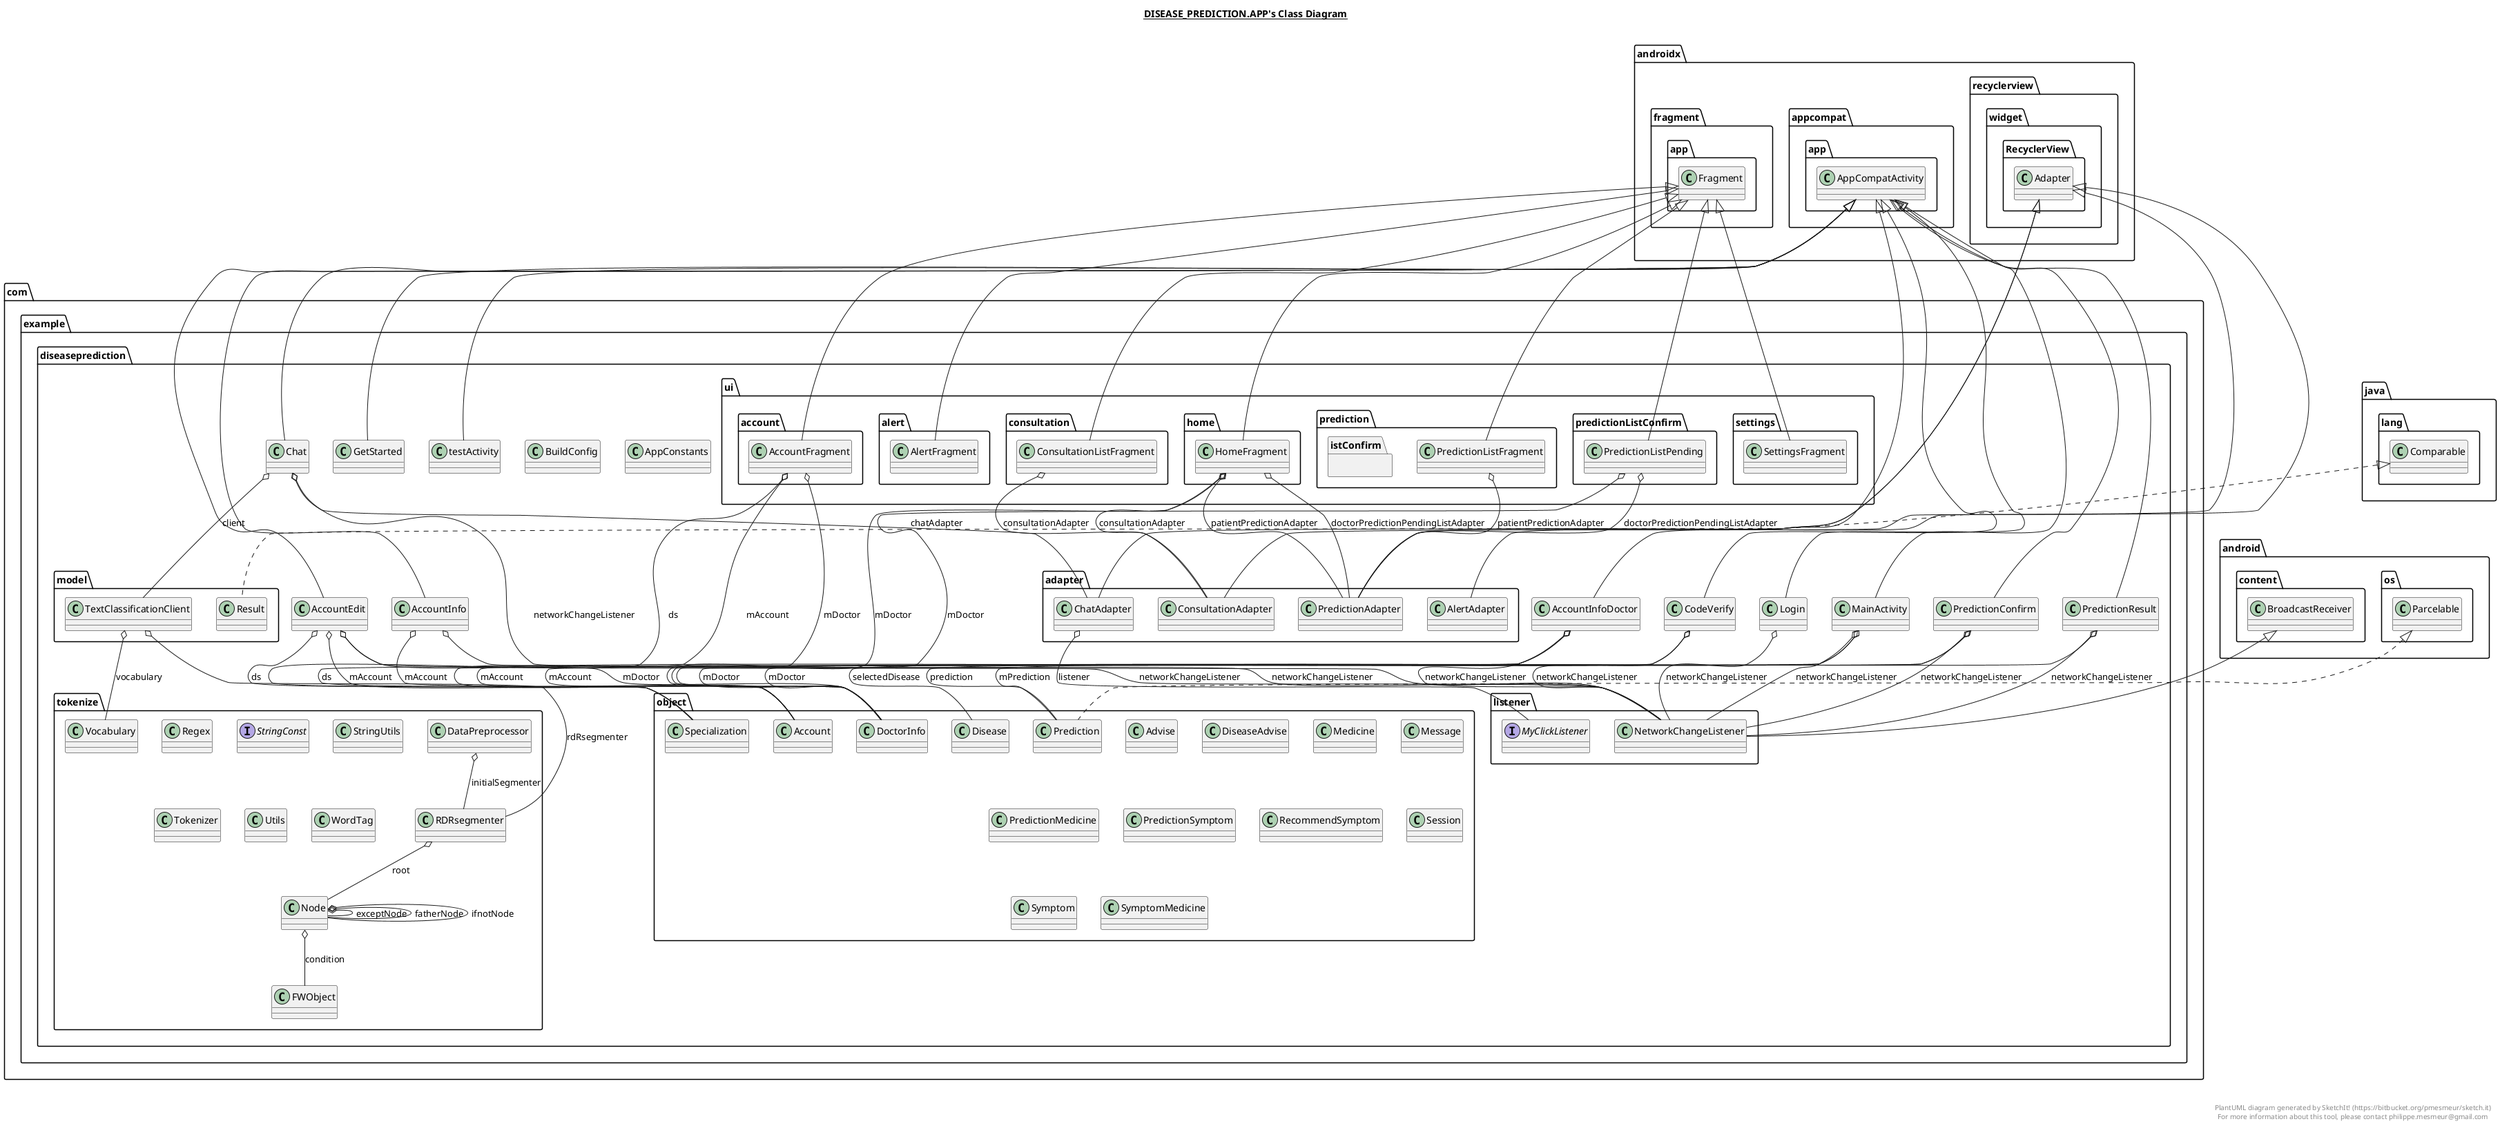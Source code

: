 @startuml

title __DISEASE_PREDICTION.APP's Class Diagram__\n

  namespace com.example.diseaseprediction {
    class com.example.diseaseprediction.AccountEdit {
    }
  }
  

  namespace com.example.diseaseprediction {
    class com.example.diseaseprediction.AccountInfo {
    }
  }
  

  namespace com.example.diseaseprediction {
    class com.example.diseaseprediction.AccountInfoDoctor {
    }
  }
  

  namespace com.example.diseaseprediction {
    class com.example.diseaseprediction.AppConstants {
    }
  }
  

  namespace com.example.diseaseprediction {
    class com.example.diseaseprediction.BuildConfig {
    }
  }
  

  namespace com.example.diseaseprediction {
    class com.example.diseaseprediction.Chat {
    }
  }
  

  namespace com.example.diseaseprediction {
    class com.example.diseaseprediction.CodeVerify {
    }
  }
  

  namespace com.example.diseaseprediction {
    class com.example.diseaseprediction.GetStarted {
    }
  }
  

  namespace com.example.diseaseprediction {
    class com.example.diseaseprediction.Login {
    }
  }
  

  namespace com.example.diseaseprediction {
    class com.example.diseaseprediction.MainActivity {
    }
  }
  

  namespace com.example.diseaseprediction {
    class com.example.diseaseprediction.PredictionConfirm {
    }
  }
  

  namespace com.example.diseaseprediction {
    class com.example.diseaseprediction.PredictionResult {
    }
  }
  

  namespace com.example.diseaseprediction {
    namespace adapter {
      class com.example.diseaseprediction.adapter.AlertAdapter {
      }
    }
  }
  

  namespace com.example.diseaseprediction {
    namespace adapter {
      class com.example.diseaseprediction.adapter.ChatAdapter {
      }
    }
  }
  

  namespace com.example.diseaseprediction {
    namespace adapter {
      class com.example.diseaseprediction.adapter.ConsultationAdapter {
      }
    }
  }
  

  namespace com.example.diseaseprediction {
    namespace adapter {
      class com.example.diseaseprediction.adapter.PredictionAdapter {
      }
    }
  }
  

  namespace com.example.diseaseprediction {
    namespace listener {
      interface com.example.diseaseprediction.listener.MyClickListener {
      }
    }
  }
  

  namespace com.example.diseaseprediction {
    namespace listener {
      class com.example.diseaseprediction.listener.NetworkChangeListener {
      }
    }
  }
  

  namespace com.example.diseaseprediction {
    namespace model {
      class com.example.diseaseprediction.model.Result {
      }
    }
  }
  

  namespace com.example.diseaseprediction {
    namespace model {
      class com.example.diseaseprediction.model.TextClassificationClient {
      }
    }
  }
  

  namespace com.example.diseaseprediction {
    namespace object {
      class com.example.diseaseprediction.object.Account {
      }
    }
  }
  

  namespace com.example.diseaseprediction {
    namespace object {
      class com.example.diseaseprediction.object.Advise {
      }
    }
  }
  

  namespace com.example.diseaseprediction {
    namespace object {
      class com.example.diseaseprediction.object.Disease {
      }
    }
  }
  

  namespace com.example.diseaseprediction {
    namespace object {
      class com.example.diseaseprediction.object.DiseaseAdvise {
      }
    }
  }
  

  namespace com.example.diseaseprediction {
    namespace object {
      class com.example.diseaseprediction.object.DoctorInfo {
      }
    }
  }
  

  namespace com.example.diseaseprediction {
    namespace object {
      class com.example.diseaseprediction.object.Medicine {
      }
    }
  }
  

  namespace com.example.diseaseprediction {
    namespace object {
      class com.example.diseaseprediction.object.Message {
      }
    }
  }
  

  namespace com.example.diseaseprediction {
    namespace object {
      class com.example.diseaseprediction.object.Prediction {
      }
    }
  }
  

  namespace com.example.diseaseprediction {
    namespace object {
      class com.example.diseaseprediction.object.PredictionMedicine {
      }
    }
  }
  

  namespace com.example.diseaseprediction {
    namespace object {
      class com.example.diseaseprediction.object.PredictionSymptom {
      }
    }
  }
  

  namespace com.example.diseaseprediction {
    namespace object {
      class com.example.diseaseprediction.object.RecommendSymptom {
      }
    }
  }
  

  namespace com.example.diseaseprediction {
    namespace object {
      class com.example.diseaseprediction.object.Session {
      }
    }
  }
  

  namespace com.example.diseaseprediction {
    namespace object {
      class com.example.diseaseprediction.object.Specialization {
      }
    }
  }
  

  namespace com.example.diseaseprediction {
    namespace object {
      class com.example.diseaseprediction.object.Symptom {
      }
    }
  }
  

  namespace com.example.diseaseprediction {
    namespace object {
      class com.example.diseaseprediction.object.SymptomMedicine {
      }
    }
  }
  

  namespace com.example.diseaseprediction {
    class com.example.diseaseprediction.testActivity {
    }
  }
  

  namespace com.example.diseaseprediction {
    namespace tokenize {
      class com.example.diseaseprediction.tokenize.DataPreprocessor {
      }
    }
  }
  

  namespace com.example.diseaseprediction {
    namespace tokenize {
      class com.example.diseaseprediction.tokenize.FWObject {
      }
    }
  }
  

  namespace com.example.diseaseprediction {
    namespace tokenize {
      class com.example.diseaseprediction.tokenize.Node {
      }
    }
  }
  

  namespace com.example.diseaseprediction {
    namespace tokenize {
      class com.example.diseaseprediction.tokenize.RDRsegmenter {
      }
    }
  }
  

  namespace com.example.diseaseprediction {
    namespace tokenize {
      class com.example.diseaseprediction.tokenize.Regex {
      }
    }
  }
  

  namespace com.example.diseaseprediction {
    namespace tokenize {
      interface com.example.diseaseprediction.tokenize.StringConst {
      }
    }
  }
  

  namespace com.example.diseaseprediction {
    namespace tokenize {
      class com.example.diseaseprediction.tokenize.StringUtils {
      }
    }
  }
  

  namespace com.example.diseaseprediction {
    namespace tokenize {
      class com.example.diseaseprediction.tokenize.Tokenizer {
      }
    }
  }
  

  namespace com.example.diseaseprediction {
    namespace tokenize {
      class com.example.diseaseprediction.tokenize.Utils {
      }
    }
  }
  

  namespace com.example.diseaseprediction {
    namespace tokenize {
      class com.example.diseaseprediction.tokenize.Vocabulary {
      }
    }
  }
  

  namespace com.example.diseaseprediction {
    namespace tokenize {
      class com.example.diseaseprediction.tokenize.WordTag {
      }
    }
  }
  

  namespace com.example.diseaseprediction {
    namespace ui.account {
      class com.example.diseaseprediction.ui.account.AccountFragment {
      }
    }
  }
  

  namespace com.example.diseaseprediction {
    namespace ui.alert {
      class com.example.diseaseprediction.ui.alert.AlertFragment {
      }
    }
  }
  

  namespace com.example.diseaseprediction {
    namespace ui.consultation {
      class com.example.diseaseprediction.ui.consultation.ConsultationListFragment {
      }
    }
  }
  

  namespace com.example.diseaseprediction {
    namespace ui.home {
      class com.example.diseaseprediction.ui.home.HomeFragment {
      }
    }
  }
  

  namespace com.example.diseaseprediction {
    namespace ui.prediction {
      class com.example.diseaseprediction.ui.prediction.PredictionListFragment {
      }
    }
  }
  

  namespace com.example.diseaseprediction {
    namespace ui.prediction {
      namespace istConfirm {
        class com.example.diseaseprediction.ui.predictionListConfirm.PredictionListPending {
        }
      }
    }
  }
  

  namespace com.example.diseaseprediction {
    namespace ui.settings {
      class com.example.diseaseprediction.ui.settings.SettingsFragment {
      }
    }
  }
  

  com.example.diseaseprediction.AccountEdit -up-|> androidx.appcompat.app.AppCompatActivity
  com.example.diseaseprediction.AccountEdit o-- com.example.diseaseprediction.object.Specialization : ds
  com.example.diseaseprediction.AccountEdit o-- com.example.diseaseprediction.object.Account : mAccount
  com.example.diseaseprediction.AccountEdit o-- com.example.diseaseprediction.object.DoctorInfo : mDoctor
  com.example.diseaseprediction.AccountEdit o-- com.example.diseaseprediction.listener.NetworkChangeListener : networkChangeListener
  com.example.diseaseprediction.AccountInfo -up-|> androidx.appcompat.app.AppCompatActivity
  com.example.diseaseprediction.AccountInfo o-- com.example.diseaseprediction.object.Account : mAccount
  com.example.diseaseprediction.AccountInfo o-- com.example.diseaseprediction.listener.NetworkChangeListener : networkChangeListener
  com.example.diseaseprediction.AccountInfoDoctor -up-|> androidx.appcompat.app.AppCompatActivity
  com.example.diseaseprediction.AccountInfoDoctor o-- com.example.diseaseprediction.object.Specialization : ds
  com.example.diseaseprediction.AccountInfoDoctor o-- com.example.diseaseprediction.object.DoctorInfo : mDoctor
  com.example.diseaseprediction.AccountInfoDoctor o-- com.example.diseaseprediction.listener.NetworkChangeListener : networkChangeListener
  com.example.diseaseprediction.Chat -up-|> androidx.appcompat.app.AppCompatActivity
  com.example.diseaseprediction.Chat o-- com.example.diseaseprediction.adapter.ChatAdapter : chatAdapter
  com.example.diseaseprediction.Chat o-- com.example.diseaseprediction.model.TextClassificationClient : client
  com.example.diseaseprediction.Chat o-- com.example.diseaseprediction.listener.NetworkChangeListener : networkChangeListener
  com.example.diseaseprediction.CodeVerify -up-|> androidx.appcompat.app.AppCompatActivity
  com.example.diseaseprediction.CodeVerify o-- com.example.diseaseprediction.object.Account : mAccount
  com.example.diseaseprediction.CodeVerify o-- com.example.diseaseprediction.listener.NetworkChangeListener : networkChangeListener
  com.example.diseaseprediction.GetStarted -up-|> androidx.appcompat.app.AppCompatActivity
  com.example.diseaseprediction.Login -up-|> androidx.appcompat.app.AppCompatActivity
  com.example.diseaseprediction.Login o-- com.example.diseaseprediction.listener.NetworkChangeListener : networkChangeListener
  com.example.diseaseprediction.MainActivity -up-|> androidx.appcompat.app.AppCompatActivity
  com.example.diseaseprediction.MainActivity o-- com.example.diseaseprediction.object.Account : mAccount
  com.example.diseaseprediction.MainActivity o-- com.example.diseaseprediction.object.DoctorInfo : mDoctor
  com.example.diseaseprediction.MainActivity o-- com.example.diseaseprediction.listener.NetworkChangeListener : networkChangeListener
  com.example.diseaseprediction.PredictionConfirm -up-|> androidx.appcompat.app.AppCompatActivity
  com.example.diseaseprediction.PredictionConfirm o-- com.example.diseaseprediction.listener.NetworkChangeListener : networkChangeListener
  com.example.diseaseprediction.PredictionConfirm o-- com.example.diseaseprediction.object.Prediction : prediction
  com.example.diseaseprediction.PredictionConfirm o-- com.example.diseaseprediction.object.Disease : selectedDisease
  com.example.diseaseprediction.PredictionResult -up-|> androidx.appcompat.app.AppCompatActivity
  com.example.diseaseprediction.PredictionResult o-- com.example.diseaseprediction.object.Prediction : mPrediction
  com.example.diseaseprediction.PredictionResult o-- com.example.diseaseprediction.listener.NetworkChangeListener : networkChangeListener
  com.example.diseaseprediction.adapter.AlertAdapter -up-|> androidx.recyclerview.widget.RecyclerView.Adapter
  com.example.diseaseprediction.adapter.ChatAdapter -up-|> androidx.recyclerview.widget.RecyclerView.Adapter
  com.example.diseaseprediction.adapter.ChatAdapter o-- com.example.diseaseprediction.listener.MyClickListener : listener
  com.example.diseaseprediction.adapter.ConsultationAdapter -up-|> androidx.recyclerview.widget.RecyclerView.Adapter
  com.example.diseaseprediction.adapter.PredictionAdapter -up-|> androidx.recyclerview.widget.RecyclerView.Adapter
  com.example.diseaseprediction.listener.NetworkChangeListener -up-|> android.content.BroadcastReceiver
  com.example.diseaseprediction.model.Result .up.|> java.lang.Comparable
  com.example.diseaseprediction.model.TextClassificationClient o-- com.example.diseaseprediction.tokenize.RDRsegmenter : rdRsegmenter
  com.example.diseaseprediction.model.TextClassificationClient o-- com.example.diseaseprediction.tokenize.Vocabulary : vocabulary
  com.example.diseaseprediction.object.Prediction .up.|> android.os.Parcelable
  com.example.diseaseprediction.testActivity -up-|> androidx.appcompat.app.AppCompatActivity
  com.example.diseaseprediction.tokenize.DataPreprocessor o-- com.example.diseaseprediction.tokenize.RDRsegmenter : initialSegmenter
  com.example.diseaseprediction.tokenize.Node o-- com.example.diseaseprediction.tokenize.FWObject : condition
  com.example.diseaseprediction.tokenize.Node o-- com.example.diseaseprediction.tokenize.Node : exceptNode
  com.example.diseaseprediction.tokenize.Node o-- com.example.diseaseprediction.tokenize.Node : fatherNode
  com.example.diseaseprediction.tokenize.Node o-- com.example.diseaseprediction.tokenize.Node : ifnotNode
  com.example.diseaseprediction.tokenize.RDRsegmenter o-- com.example.diseaseprediction.tokenize.Node : root
  com.example.diseaseprediction.ui.account.AccountFragment -up-|> androidx.fragment.app.Fragment
  com.example.diseaseprediction.ui.account.AccountFragment o-- com.example.diseaseprediction.object.Specialization : ds
  com.example.diseaseprediction.ui.account.AccountFragment o-- com.example.diseaseprediction.object.Account : mAccount
  com.example.diseaseprediction.ui.account.AccountFragment o-- com.example.diseaseprediction.object.DoctorInfo : mDoctor
  com.example.diseaseprediction.ui.alert.AlertFragment -up-|> androidx.fragment.app.Fragment
  com.example.diseaseprediction.ui.consultation.ConsultationListFragment -up-|> androidx.fragment.app.Fragment
  com.example.diseaseprediction.ui.consultation.ConsultationListFragment o-- com.example.diseaseprediction.adapter.ConsultationAdapter : consultationAdapter
  com.example.diseaseprediction.ui.home.HomeFragment -up-|> androidx.fragment.app.Fragment
  com.example.diseaseprediction.ui.home.HomeFragment o-- com.example.diseaseprediction.adapter.ConsultationAdapter : consultationAdapter
  com.example.diseaseprediction.ui.home.HomeFragment o-- com.example.diseaseprediction.adapter.PredictionAdapter : doctorPredictionPendingListAdapter
  com.example.diseaseprediction.ui.home.HomeFragment o-- com.example.diseaseprediction.object.DoctorInfo : mDoctor
  com.example.diseaseprediction.ui.home.HomeFragment o-- com.example.diseaseprediction.adapter.PredictionAdapter : patientPredictionAdapter
  com.example.diseaseprediction.ui.prediction.PredictionListFragment -up-|> androidx.fragment.app.Fragment
  com.example.diseaseprediction.ui.prediction.PredictionListFragment o-- com.example.diseaseprediction.adapter.PredictionAdapter : patientPredictionAdapter
  com.example.diseaseprediction.ui.predictionListConfirm.PredictionListPending -up-|> androidx.fragment.app.Fragment
  com.example.diseaseprediction.ui.predictionListConfirm.PredictionListPending o-- com.example.diseaseprediction.adapter.PredictionAdapter : doctorPredictionPendingListAdapter
  com.example.diseaseprediction.ui.predictionListConfirm.PredictionListPending o-- com.example.diseaseprediction.object.DoctorInfo : mDoctor
  com.example.diseaseprediction.ui.settings.SettingsFragment -up-|> androidx.fragment.app.Fragment


right footer


PlantUML diagram generated by SketchIt! (https://bitbucket.org/pmesmeur/sketch.it)
For more information about this tool, please contact philippe.mesmeur@gmail.com
endfooter

@enduml
